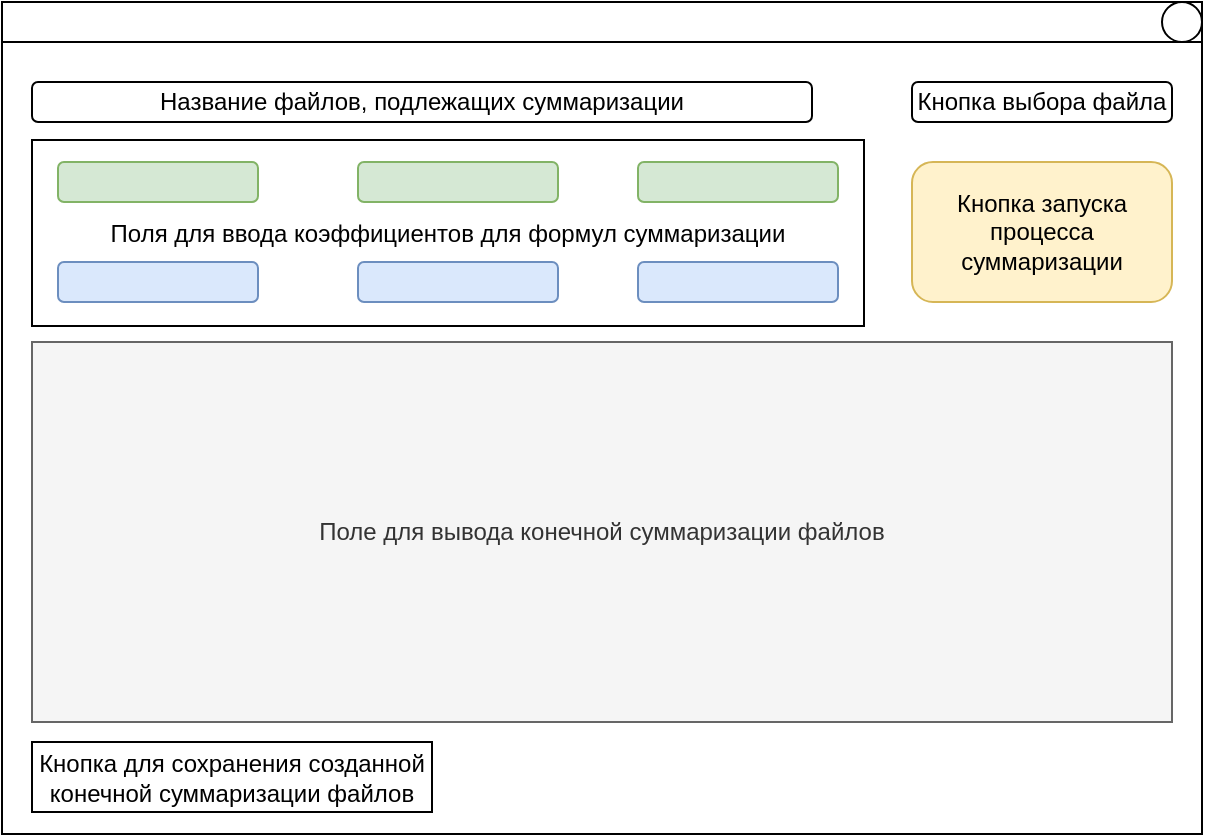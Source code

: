 <mxfile version="26.2.14">
  <diagram name="Page-1" id="QlXlRy5BjYW99vqJA2zn">
    <mxGraphModel dx="464" dy="750" grid="0" gridSize="10" guides="1" tooltips="1" connect="1" arrows="1" fold="1" page="1" pageScale="1" pageWidth="850" pageHeight="1100" math="0" shadow="0">
      <root>
        <mxCell id="0" />
        <mxCell id="1" parent="0" />
        <mxCell id="_ANSrcgwnqD22pM6rKfN-14" value="" style="rounded=0;whiteSpace=wrap;html=1;" parent="1" vertex="1">
          <mxGeometry x="125" y="120" width="600" height="416" as="geometry" />
        </mxCell>
        <mxCell id="9KHFGgTux5SawBmxaEl4-1" value="Поля для ввода коэффициентов для формул суммаризации" style="rounded=0;whiteSpace=wrap;html=1;" vertex="1" parent="1">
          <mxGeometry x="140" y="189" width="416" height="93" as="geometry" />
        </mxCell>
        <mxCell id="_ANSrcgwnqD22pM6rKfN-2" value="" style="rounded=1;whiteSpace=wrap;html=1;fillColor=#dae8fc;strokeColor=#6c8ebf;" parent="1" vertex="1">
          <mxGeometry x="153" y="250" width="100" height="20" as="geometry" />
        </mxCell>
        <mxCell id="_ANSrcgwnqD22pM6rKfN-3" value="" style="rounded=1;whiteSpace=wrap;html=1;fillColor=#dae8fc;strokeColor=#6c8ebf;" parent="1" vertex="1">
          <mxGeometry x="303" y="250" width="100" height="20" as="geometry" />
        </mxCell>
        <mxCell id="_ANSrcgwnqD22pM6rKfN-4" value="" style="rounded=1;whiteSpace=wrap;html=1;fillColor=#d5e8d4;strokeColor=#82b366;" parent="1" vertex="1">
          <mxGeometry x="153" y="200" width="100" height="20" as="geometry" />
        </mxCell>
        <mxCell id="_ANSrcgwnqD22pM6rKfN-5" value="" style="rounded=1;whiteSpace=wrap;html=1;fillColor=#dae8fc;strokeColor=#6c8ebf;" parent="1" vertex="1">
          <mxGeometry x="443" y="250" width="100" height="20" as="geometry" />
        </mxCell>
        <mxCell id="_ANSrcgwnqD22pM6rKfN-6" value="" style="rounded=1;whiteSpace=wrap;html=1;fillColor=#d5e8d4;strokeColor=#82b366;" parent="1" vertex="1">
          <mxGeometry x="443" y="200" width="100" height="20" as="geometry" />
        </mxCell>
        <mxCell id="_ANSrcgwnqD22pM6rKfN-7" value="" style="rounded=1;whiteSpace=wrap;html=1;fillColor=#d5e8d4;strokeColor=#82b366;" parent="1" vertex="1">
          <mxGeometry x="303" y="200" width="100" height="20" as="geometry" />
        </mxCell>
        <mxCell id="_ANSrcgwnqD22pM6rKfN-10" value="Название файлов, подлежащих суммаризации" style="rounded=1;whiteSpace=wrap;html=1;" parent="1" vertex="1">
          <mxGeometry x="140" y="160" width="390" height="20" as="geometry" />
        </mxCell>
        <mxCell id="_ANSrcgwnqD22pM6rKfN-11" value="Кнопка выбора файла" style="rounded=1;whiteSpace=wrap;html=1;" parent="1" vertex="1">
          <mxGeometry x="580" y="160" width="130" height="20" as="geometry" />
        </mxCell>
        <mxCell id="_ANSrcgwnqD22pM6rKfN-12" value="Кнопка запуска процесса суммаризации" style="rounded=1;whiteSpace=wrap;html=1;fillColor=#fff2cc;strokeColor=#d6b656;" parent="1" vertex="1">
          <mxGeometry x="580" y="200" width="130" height="70" as="geometry" />
        </mxCell>
        <mxCell id="_ANSrcgwnqD22pM6rKfN-16" value="Поле для вывода конечной суммаризации файлов" style="rounded=0;whiteSpace=wrap;html=1;fillColor=#f5f5f5;fontColor=#333333;strokeColor=#666666;" parent="1" vertex="1">
          <mxGeometry x="140" y="290" width="570" height="190" as="geometry" />
        </mxCell>
        <mxCell id="_ANSrcgwnqD22pM6rKfN-19" value="Кнопка для сохранения созданной конечной суммаризации файлов" style="rounded=0;whiteSpace=wrap;html=1;" parent="1" vertex="1">
          <mxGeometry x="140" y="490" width="200" height="35" as="geometry" />
        </mxCell>
        <mxCell id="_ANSrcgwnqD22pM6rKfN-20" value="" style="rounded=0;whiteSpace=wrap;html=1;" parent="1" vertex="1">
          <mxGeometry x="125" y="120" width="600" height="20" as="geometry" />
        </mxCell>
        <mxCell id="_ANSrcgwnqD22pM6rKfN-21" value="" style="ellipse;whiteSpace=wrap;html=1;aspect=fixed;" parent="1" vertex="1">
          <mxGeometry x="705" y="120" width="20" height="20" as="geometry" />
        </mxCell>
      </root>
    </mxGraphModel>
  </diagram>
</mxfile>
